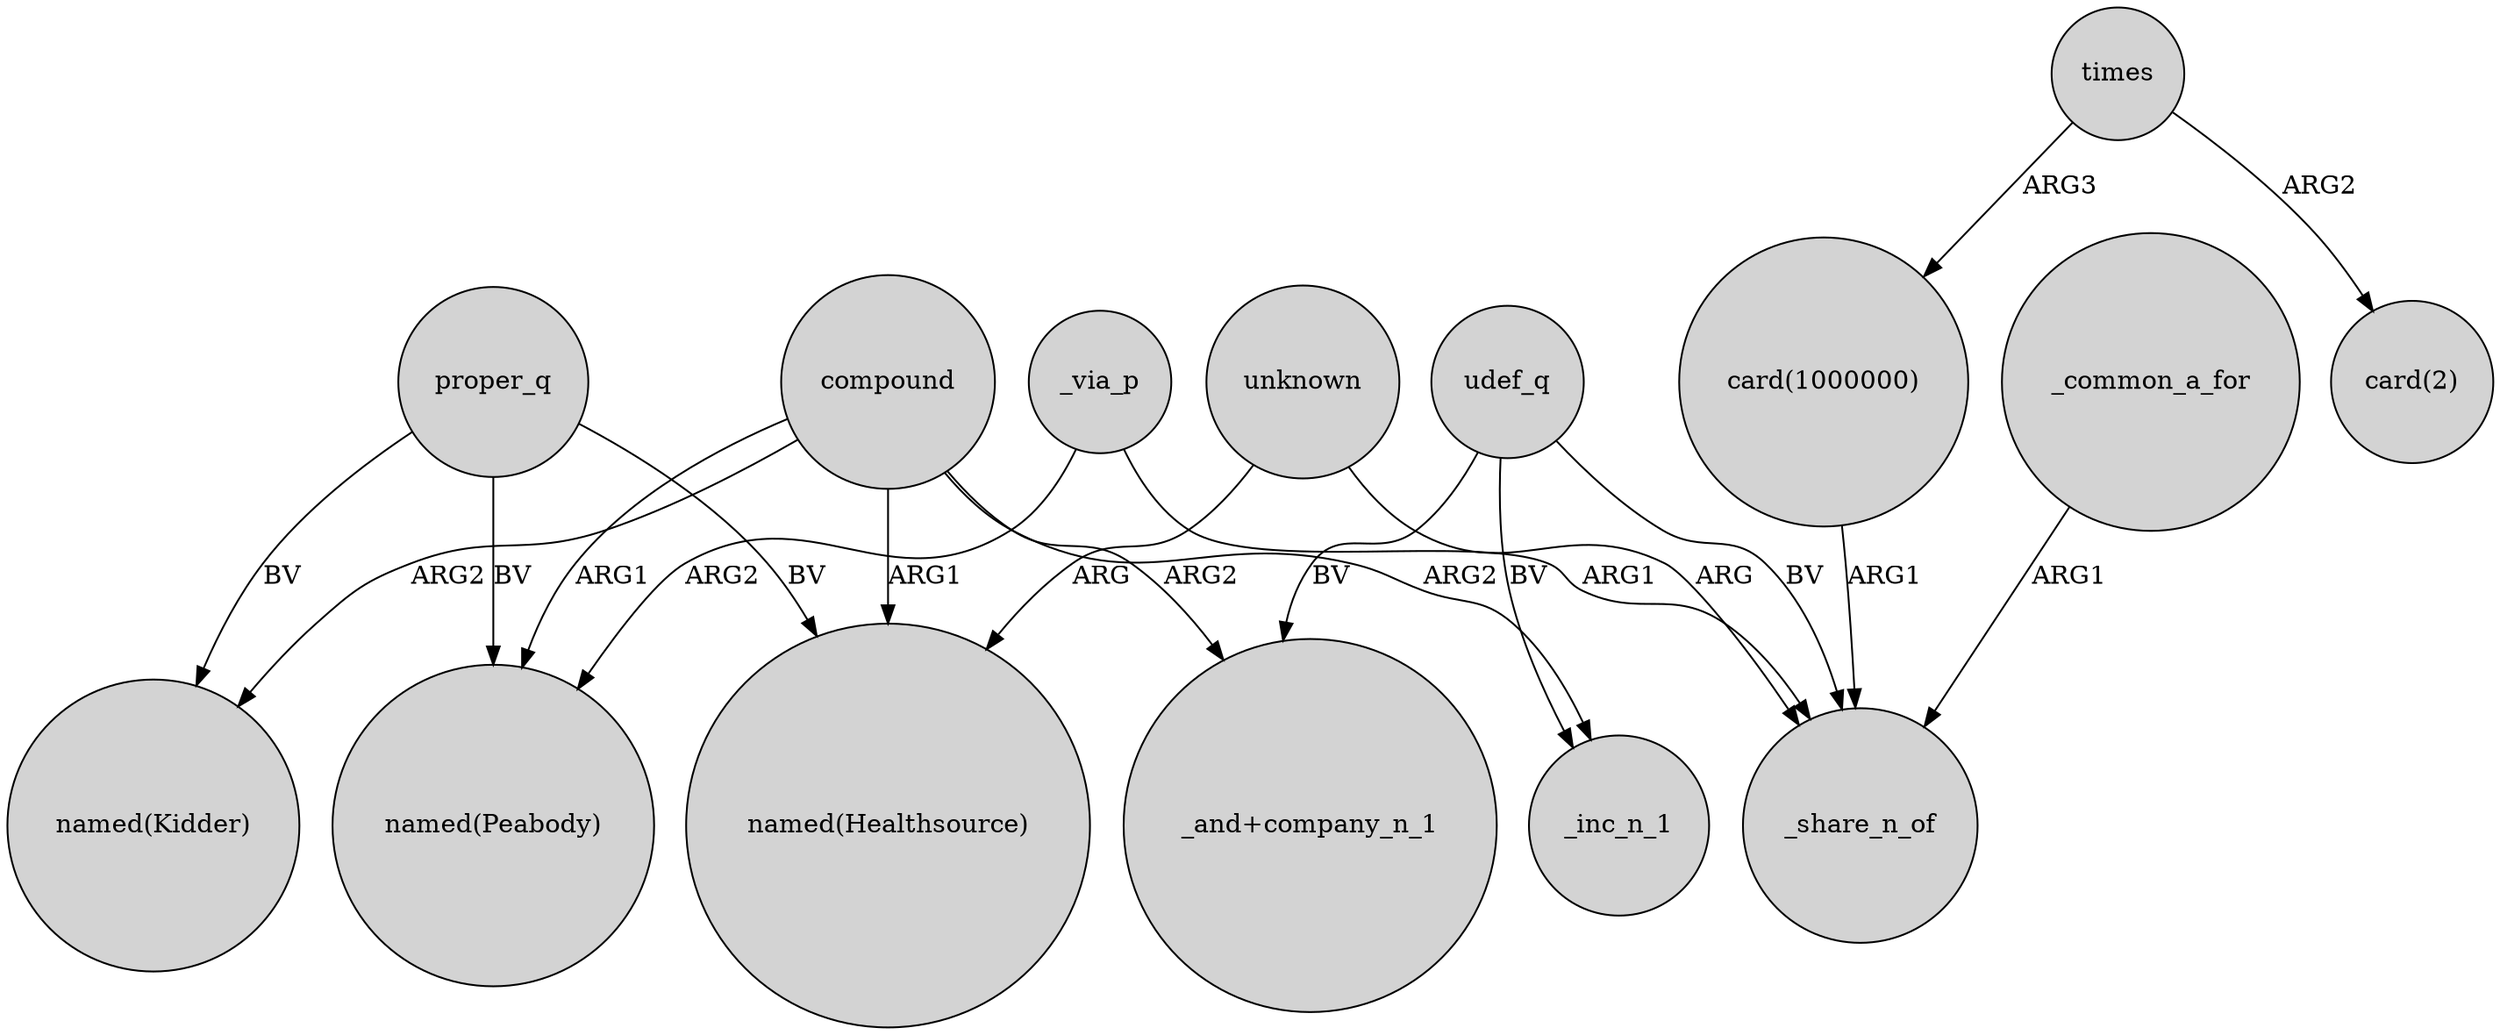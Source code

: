 digraph {
	node [shape=circle style=filled]
	unknown -> "named(Healthsource)" [label=ARG]
	compound -> "named(Kidder)" [label=ARG2]
	udef_q -> _inc_n_1 [label=BV]
	compound -> "named(Healthsource)" [label=ARG1]
	_via_p -> "named(Peabody)" [label=ARG2]
	proper_q -> "named(Peabody)" [label=BV]
	proper_q -> "named(Healthsource)" [label=BV]
	compound -> "named(Peabody)" [label=ARG1]
	times -> "card(1000000)" [label=ARG3]
	compound -> "_and+company_n_1" [label=ARG2]
	proper_q -> "named(Kidder)" [label=BV]
	_common_a_for -> _share_n_of [label=ARG1]
	udef_q -> _share_n_of [label=BV]
	"card(1000000)" -> _share_n_of [label=ARG1]
	unknown -> _share_n_of [label=ARG]
	times -> "card(2)" [label=ARG2]
	udef_q -> "_and+company_n_1" [label=BV]
	_via_p -> _share_n_of [label=ARG1]
	compound -> _inc_n_1 [label=ARG2]
}
